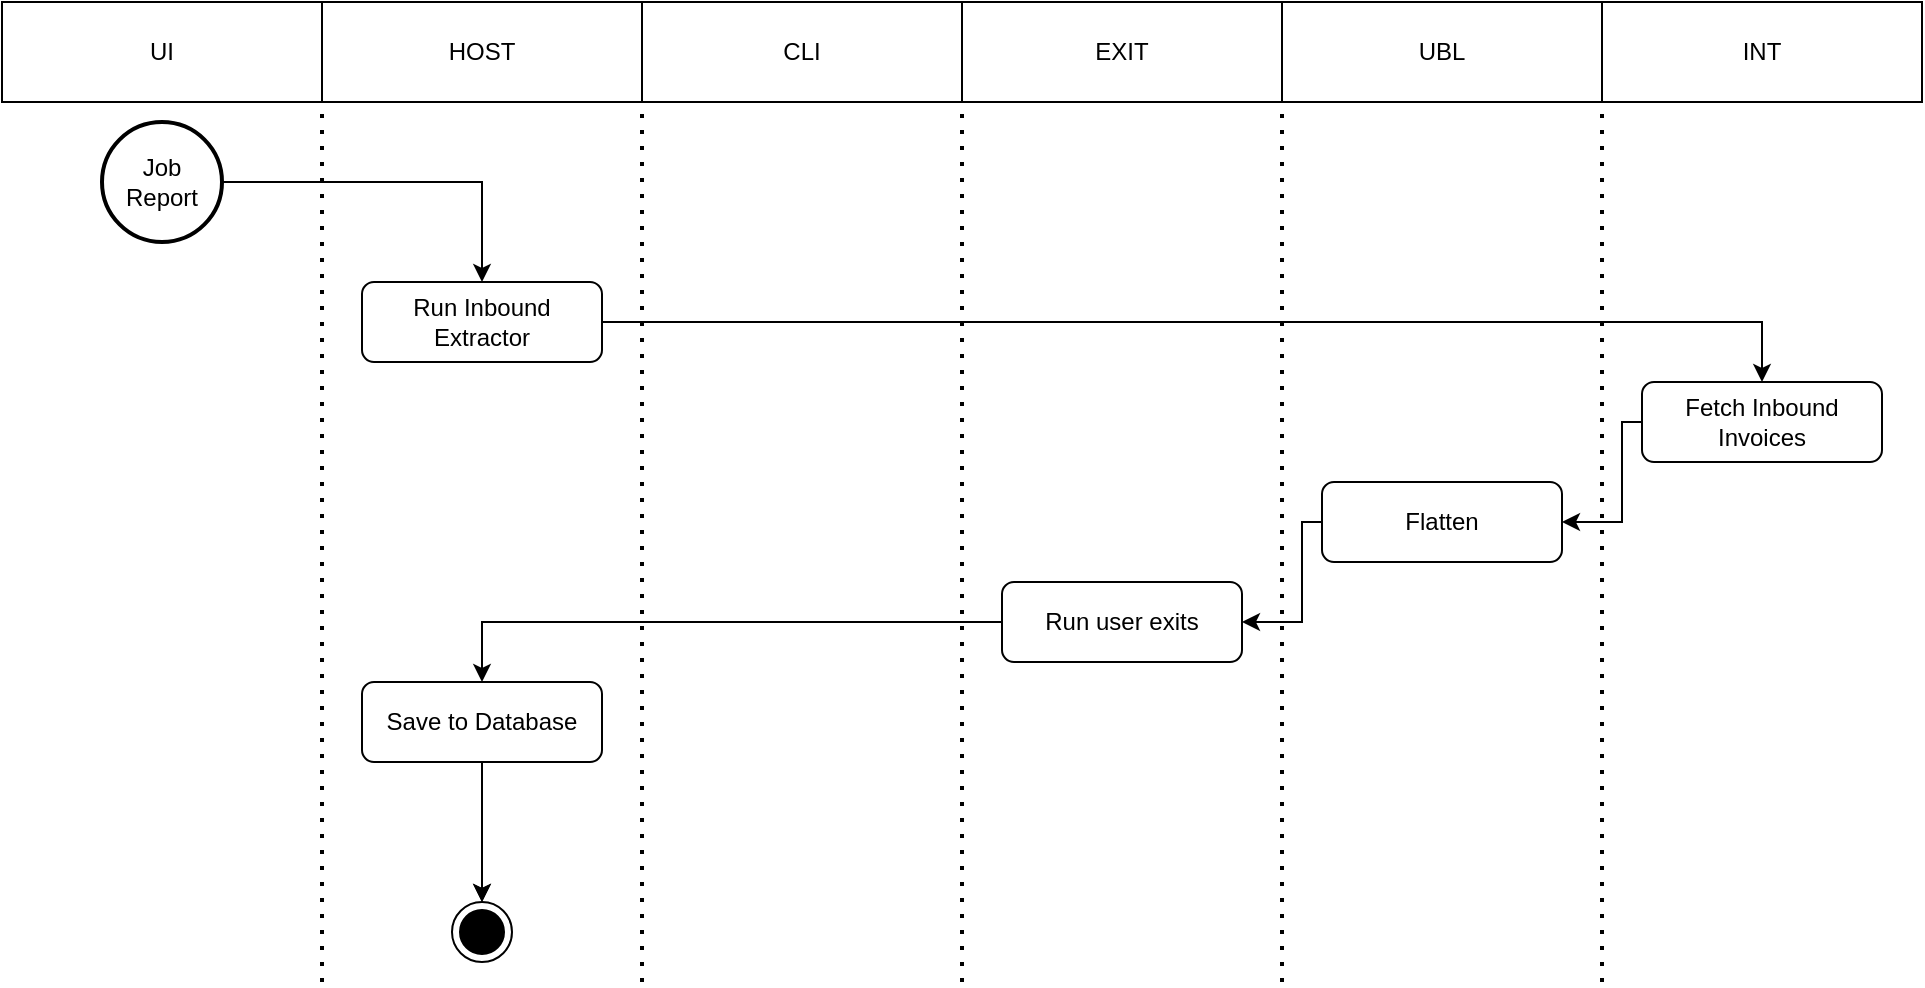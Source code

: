<mxfile version="14.6.6" type="google"><diagram id="XzkqenryI_X7ddg_qgOB" name="Page-1"><mxGraphModel dx="1829" dy="2203" grid="1" gridSize="10" guides="1" tooltips="1" connect="1" arrows="1" fold="1" page="1" pageScale="1" pageWidth="827" pageHeight="1169" math="0" shadow="0"><root><mxCell id="0"/><mxCell id="1" parent="0"/><mxCell id="Z1l0dfzySxEIQJ_0Xelr-1" value="UI" style="rounded=0;whiteSpace=wrap;html=1;fillColor=none;" vertex="1" parent="1"><mxGeometry y="-1090" width="160" height="50" as="geometry"/></mxCell><mxCell id="Z1l0dfzySxEIQJ_0Xelr-2" value="HOST" style="rounded=0;whiteSpace=wrap;html=1;fillColor=none;" vertex="1" parent="1"><mxGeometry x="160" y="-1090" width="160" height="50" as="geometry"/></mxCell><mxCell id="Z1l0dfzySxEIQJ_0Xelr-3" value="CLI" style="rounded=0;whiteSpace=wrap;html=1;fillColor=none;" vertex="1" parent="1"><mxGeometry x="320" y="-1090" width="160" height="50" as="geometry"/></mxCell><mxCell id="Z1l0dfzySxEIQJ_0Xelr-4" value="EXIT" style="rounded=0;whiteSpace=wrap;html=1;fillColor=none;" vertex="1" parent="1"><mxGeometry x="480" y="-1090" width="160" height="50" as="geometry"/></mxCell><mxCell id="Z1l0dfzySxEIQJ_0Xelr-5" value="UBL" style="rounded=0;whiteSpace=wrap;html=1;fillColor=none;" vertex="1" parent="1"><mxGeometry x="640" y="-1090" width="160" height="50" as="geometry"/></mxCell><mxCell id="Z1l0dfzySxEIQJ_0Xelr-6" value="INT" style="rounded=0;whiteSpace=wrap;html=1;fillColor=none;" vertex="1" parent="1"><mxGeometry x="800" y="-1090" width="160" height="50" as="geometry"/></mxCell><mxCell id="Z1l0dfzySxEIQJ_0Xelr-25" style="edgeStyle=orthogonalEdgeStyle;rounded=0;orthogonalLoop=1;jettySize=auto;html=1;entryX=0.5;entryY=0;entryDx=0;entryDy=0;" edge="1" parent="1" source="Z1l0dfzySxEIQJ_0Xelr-7" target="Z1l0dfzySxEIQJ_0Xelr-12"><mxGeometry relative="1" as="geometry"/></mxCell><mxCell id="Z1l0dfzySxEIQJ_0Xelr-7" value="Job Report" style="strokeWidth=2;html=1;shape=mxgraph.flowchart.start_2;whiteSpace=wrap;" vertex="1" parent="1"><mxGeometry x="50" y="-1030" width="60" height="60" as="geometry"/></mxCell><mxCell id="Z1l0dfzySxEIQJ_0Xelr-27" style="edgeStyle=orthogonalEdgeStyle;rounded=0;orthogonalLoop=1;jettySize=auto;html=1;" edge="1" parent="1" source="Z1l0dfzySxEIQJ_0Xelr-12" target="Z1l0dfzySxEIQJ_0Xelr-26"><mxGeometry relative="1" as="geometry"/></mxCell><mxCell id="Z1l0dfzySxEIQJ_0Xelr-12" value="Run Inbound Extractor" style="rounded=1;whiteSpace=wrap;html=1;" vertex="1" parent="1"><mxGeometry x="180" y="-950" width="120" height="40" as="geometry"/></mxCell><mxCell id="Z1l0dfzySxEIQJ_0Xelr-14" style="edgeStyle=orthogonalEdgeStyle;rounded=0;orthogonalLoop=1;jettySize=auto;html=1;exitX=0.5;exitY=1;exitDx=0;exitDy=0;entryX=0.5;entryY=0;entryDx=0;entryDy=0;" edge="1" parent="1" target="Z1l0dfzySxEIQJ_0Xelr-19"><mxGeometry relative="1" as="geometry"><mxPoint x="240" y="-660" as="sourcePoint"/></mxGeometry></mxCell><mxCell id="Z1l0dfzySxEIQJ_0Xelr-19" value="" style="ellipse;html=1;shape=endState;fillColor=#000000;" vertex="1" parent="1"><mxGeometry x="225" y="-640" width="30" height="30" as="geometry"/></mxCell><mxCell id="Z1l0dfzySxEIQJ_0Xelr-20" value="" style="endArrow=none;dashed=1;html=1;dashPattern=1 3;strokeWidth=2;entryX=0;entryY=1;entryDx=0;entryDy=0;" edge="1" parent="1" target="Z1l0dfzySxEIQJ_0Xelr-2"><mxGeometry width="50" height="50" relative="1" as="geometry"><mxPoint x="160" y="-600" as="sourcePoint"/><mxPoint x="710" y="-780" as="targetPoint"/></mxGeometry></mxCell><mxCell id="Z1l0dfzySxEIQJ_0Xelr-21" value="" style="endArrow=none;dashed=1;html=1;dashPattern=1 3;strokeWidth=2;entryX=0;entryY=1;entryDx=0;entryDy=0;" edge="1" parent="1"><mxGeometry width="50" height="50" relative="1" as="geometry"><mxPoint x="320" y="-600" as="sourcePoint"/><mxPoint x="320" y="-1040" as="targetPoint"/></mxGeometry></mxCell><mxCell id="Z1l0dfzySxEIQJ_0Xelr-22" value="" style="endArrow=none;dashed=1;html=1;dashPattern=1 3;strokeWidth=2;entryX=0;entryY=1;entryDx=0;entryDy=0;" edge="1" parent="1"><mxGeometry width="50" height="50" relative="1" as="geometry"><mxPoint x="480" y="-600" as="sourcePoint"/><mxPoint x="480" y="-1040" as="targetPoint"/></mxGeometry></mxCell><mxCell id="Z1l0dfzySxEIQJ_0Xelr-23" value="" style="endArrow=none;dashed=1;html=1;dashPattern=1 3;strokeWidth=2;entryX=0;entryY=1;entryDx=0;entryDy=0;" edge="1" parent="1"><mxGeometry width="50" height="50" relative="1" as="geometry"><mxPoint x="640" y="-600" as="sourcePoint"/><mxPoint x="640" y="-1040" as="targetPoint"/></mxGeometry></mxCell><mxCell id="Z1l0dfzySxEIQJ_0Xelr-24" value="" style="endArrow=none;dashed=1;html=1;dashPattern=1 3;strokeWidth=2;entryX=0;entryY=1;entryDx=0;entryDy=0;" edge="1" parent="1"><mxGeometry width="50" height="50" relative="1" as="geometry"><mxPoint x="800" y="-600" as="sourcePoint"/><mxPoint x="800" y="-1040" as="targetPoint"/></mxGeometry></mxCell><mxCell id="Z1l0dfzySxEIQJ_0Xelr-30" style="edgeStyle=orthogonalEdgeStyle;rounded=0;orthogonalLoop=1;jettySize=auto;html=1;entryX=1;entryY=0.5;entryDx=0;entryDy=0;" edge="1" parent="1" source="Z1l0dfzySxEIQJ_0Xelr-26" target="Z1l0dfzySxEIQJ_0Xelr-28"><mxGeometry relative="1" as="geometry"><Array as="points"><mxPoint x="810" y="-880"/><mxPoint x="810" y="-830"/></Array></mxGeometry></mxCell><mxCell id="Z1l0dfzySxEIQJ_0Xelr-26" value="Fetch Inbound Invoices" style="rounded=1;whiteSpace=wrap;html=1;" vertex="1" parent="1"><mxGeometry x="820" y="-900" width="120" height="40" as="geometry"/></mxCell><mxCell id="Z1l0dfzySxEIQJ_0Xelr-31" style="edgeStyle=orthogonalEdgeStyle;rounded=0;orthogonalLoop=1;jettySize=auto;html=1;entryX=1;entryY=0.5;entryDx=0;entryDy=0;" edge="1" parent="1" source="Z1l0dfzySxEIQJ_0Xelr-28" target="Z1l0dfzySxEIQJ_0Xelr-29"><mxGeometry relative="1" as="geometry"><Array as="points"><mxPoint x="650" y="-830"/><mxPoint x="650" y="-780"/></Array></mxGeometry></mxCell><mxCell id="Z1l0dfzySxEIQJ_0Xelr-28" value="Flatten" style="rounded=1;whiteSpace=wrap;html=1;" vertex="1" parent="1"><mxGeometry x="660" y="-850" width="120" height="40" as="geometry"/></mxCell><mxCell id="Z1l0dfzySxEIQJ_0Xelr-33" style="edgeStyle=orthogonalEdgeStyle;rounded=0;orthogonalLoop=1;jettySize=auto;html=1;entryX=0.5;entryY=0;entryDx=0;entryDy=0;" edge="1" parent="1" source="Z1l0dfzySxEIQJ_0Xelr-29" target="Z1l0dfzySxEIQJ_0Xelr-32"><mxGeometry relative="1" as="geometry"/></mxCell><mxCell id="Z1l0dfzySxEIQJ_0Xelr-29" value="Run user exits" style="rounded=1;whiteSpace=wrap;html=1;" vertex="1" parent="1"><mxGeometry x="500" y="-800" width="120" height="40" as="geometry"/></mxCell><mxCell id="Z1l0dfzySxEIQJ_0Xelr-34" style="edgeStyle=orthogonalEdgeStyle;rounded=0;orthogonalLoop=1;jettySize=auto;html=1;entryX=0.5;entryY=0;entryDx=0;entryDy=0;" edge="1" parent="1" source="Z1l0dfzySxEIQJ_0Xelr-32" target="Z1l0dfzySxEIQJ_0Xelr-19"><mxGeometry relative="1" as="geometry"/></mxCell><mxCell id="Z1l0dfzySxEIQJ_0Xelr-32" value="Save to Database" style="rounded=1;whiteSpace=wrap;html=1;" vertex="1" parent="1"><mxGeometry x="180" y="-750" width="120" height="40" as="geometry"/></mxCell></root></mxGraphModel></diagram></mxfile>